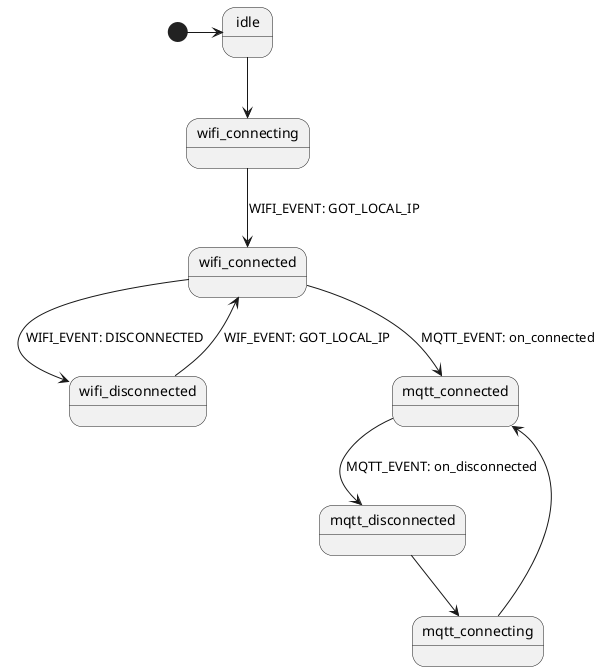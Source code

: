 @startuml statemachine

[*] -> idle
idle --> wifi_connecting 
wifi_connecting --> wifi_connected  : WIFI_EVENT: GOT_LOCAL_IP
wifi_connected --> wifi_disconnected : WIFI_EVENT: DISCONNECTED

wifi_disconnected --> wifi_connected: WIF_EVENT: GOT_LOCAL_IP


wifi_connected --> mqtt_connected: MQTT_EVENT: on_connected
mqtt_connected --> mqtt_disconnected : MQTT_EVENT: on_disconnected
mqtt_disconnected --> mqtt_connecting
mqtt_connecting --> mqtt_connected 

@endum;